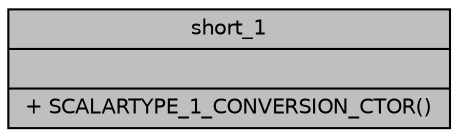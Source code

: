 digraph "short_1"
{
  edge [fontname="Helvetica",fontsize="10",labelfontname="Helvetica",labelfontsize="10"];
  node [fontname="Helvetica",fontsize="10",shape=record];
  Node1 [label="{short_1\n||+ SCALARTYPE_1_CONVERSION_CTOR()\l}",height=0.2,width=0.4,color="black", fillcolor="grey75", style="filled", fontcolor="black"];
}
